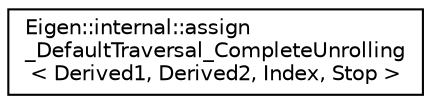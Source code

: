 digraph "Graphical Class Hierarchy"
{
  edge [fontname="Helvetica",fontsize="10",labelfontname="Helvetica",labelfontsize="10"];
  node [fontname="Helvetica",fontsize="10",shape=record];
  rankdir="LR";
  Node1 [label="Eigen::internal::assign\l_DefaultTraversal_CompleteUnrolling\l\< Derived1, Derived2, Index, Stop \>",height=0.2,width=0.4,color="black", fillcolor="white", style="filled",URL="$struct_eigen_1_1internal_1_1assign___default_traversal___complete_unrolling.html"];
}
